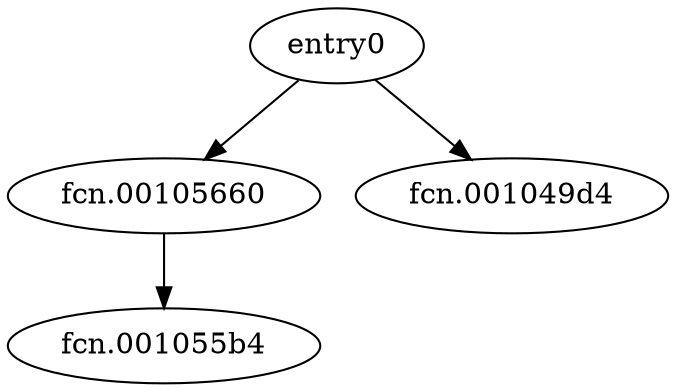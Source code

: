 digraph code {
  "0x00104930" [label="entry0"];
  "0x00104930" -> "0x00105660";
  "0x00105660" [label="fcn.00105660"];
  "0x00104930" -> "0x001049d4";
  "0x001049d4" [label="fcn.001049d4"];
  "0x00105660" [label="fcn.00105660"];
  "0x00105660" -> "0x001055b4";
  "0x001055b4" [label="fcn.001055b4"];
}
